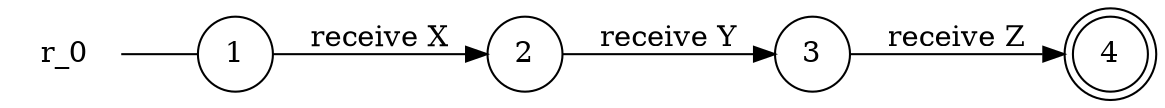 digraph r_0 {
	rankdir="LR";
	n_0 [label="r_0", shape="plaintext"];
	n_1 [id="1", shape=circle, label="1"];
	n_0 -> n_1 [arrowhead=none];
	n_2 [id="2", shape=circle, label="3"];
	n_3 [id="4", shape=doublecircle, label="4"];
	n_4 [id="3", shape=circle, label="2"];

	n_2 -> n_3 [id="[$e|0]", label="receive Z"];
	n_4 -> n_2 [id="[$e|2]", label="receive Y"];
	n_1 -> n_4 [id="[$e|1]", label="receive X"];
}
